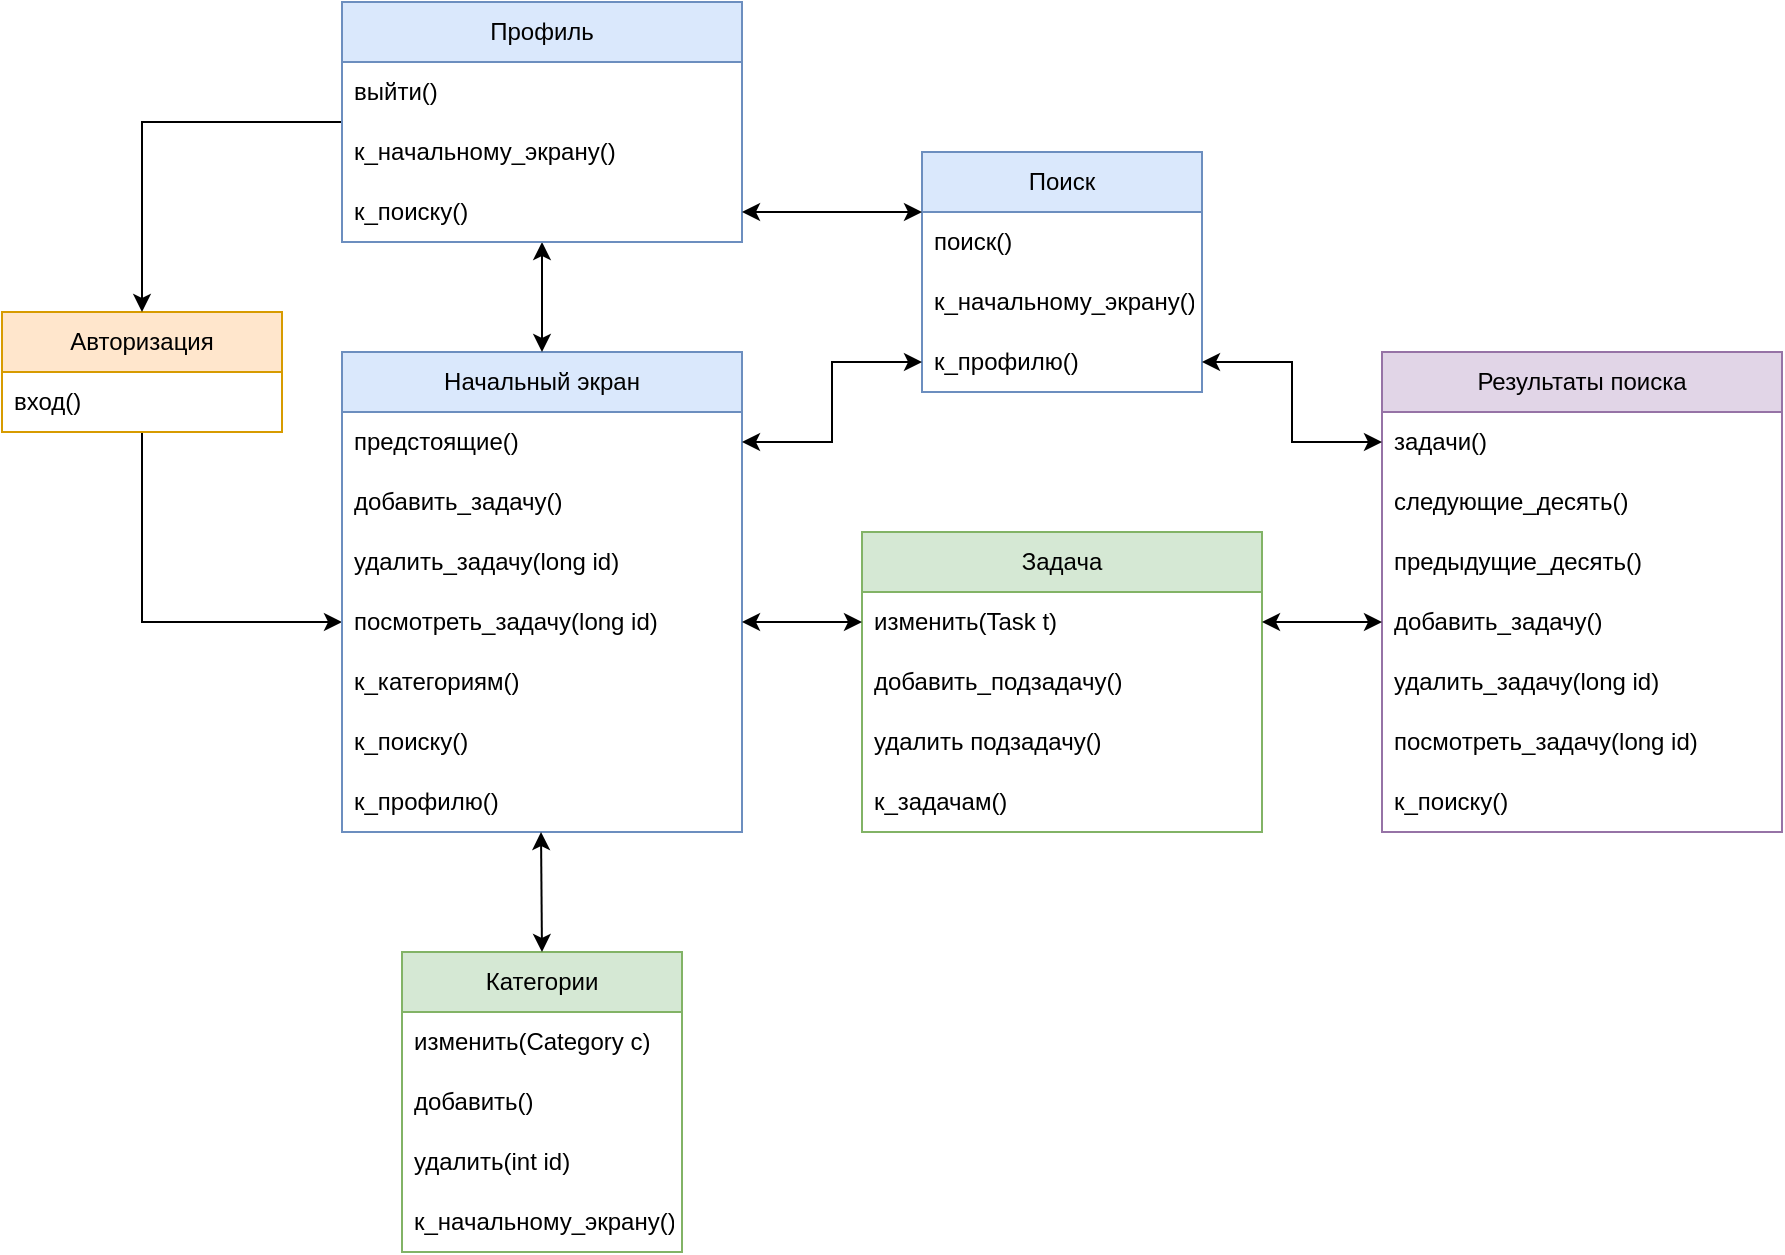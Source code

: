 <mxfile version="26.0.14">
  <diagram name="Страница — 1" id="RbK2EaCYJIcAzCKS40ST">
    <mxGraphModel dx="1050" dy="691" grid="1" gridSize="10" guides="1" tooltips="1" connect="1" arrows="1" fold="1" page="1" pageScale="1" pageWidth="827" pageHeight="1169" math="0" shadow="0">
      <root>
        <mxCell id="0" />
        <mxCell id="1" parent="0" />
        <mxCell id="w0oGPs0FV6ANnLtdmTdL-77" style="edgeStyle=orthogonalEdgeStyle;rounded=0;orthogonalLoop=1;jettySize=auto;html=1;exitX=0.5;exitY=1;exitDx=0;exitDy=0;entryX=0;entryY=0.5;entryDx=0;entryDy=0;" edge="1" parent="1" source="w0oGPs0FV6ANnLtdmTdL-1" target="w0oGPs0FV6ANnLtdmTdL-15">
          <mxGeometry relative="1" as="geometry" />
        </mxCell>
        <mxCell id="w0oGPs0FV6ANnLtdmTdL-1" value="Авторизация" style="swimlane;fontStyle=0;childLayout=stackLayout;horizontal=1;startSize=30;horizontalStack=0;resizeParent=1;resizeParentMax=0;resizeLast=0;collapsible=1;marginBottom=0;whiteSpace=wrap;html=1;fillColor=#ffe6cc;strokeColor=#d79b00;" vertex="1" parent="1">
          <mxGeometry x="60" y="260" width="140" height="60" as="geometry" />
        </mxCell>
        <mxCell id="w0oGPs0FV6ANnLtdmTdL-2" value="вход()" style="text;strokeColor=none;fillColor=none;align=left;verticalAlign=middle;spacingLeft=4;spacingRight=4;overflow=hidden;points=[[0,0.5],[1,0.5]];portConstraint=eastwest;rotatable=0;whiteSpace=wrap;html=1;" vertex="1" parent="w0oGPs0FV6ANnLtdmTdL-1">
          <mxGeometry y="30" width="140" height="30" as="geometry" />
        </mxCell>
        <mxCell id="w0oGPs0FV6ANnLtdmTdL-5" value="Начальный экран" style="swimlane;fontStyle=0;childLayout=stackLayout;horizontal=1;startSize=30;horizontalStack=0;resizeParent=1;resizeParentMax=0;resizeLast=0;collapsible=1;marginBottom=0;whiteSpace=wrap;html=1;fillColor=#dae8fc;strokeColor=#6c8ebf;" vertex="1" parent="1">
          <mxGeometry x="230" y="280" width="200" height="240" as="geometry">
            <mxRectangle x="400" y="160" width="140" height="30" as="alternateBounds" />
          </mxGeometry>
        </mxCell>
        <mxCell id="w0oGPs0FV6ANnLtdmTdL-6" value="предстоящие()" style="text;strokeColor=none;fillColor=none;align=left;verticalAlign=middle;spacingLeft=4;spacingRight=4;overflow=hidden;points=[[0,0.5],[1,0.5]];portConstraint=eastwest;rotatable=0;whiteSpace=wrap;html=1;" vertex="1" parent="w0oGPs0FV6ANnLtdmTdL-5">
          <mxGeometry y="30" width="200" height="30" as="geometry" />
        </mxCell>
        <mxCell id="w0oGPs0FV6ANnLtdmTdL-7" value="добавить_задачу()" style="text;strokeColor=none;fillColor=none;align=left;verticalAlign=middle;spacingLeft=4;spacingRight=4;overflow=hidden;points=[[0,0.5],[1,0.5]];portConstraint=eastwest;rotatable=0;whiteSpace=wrap;html=1;" vertex="1" parent="w0oGPs0FV6ANnLtdmTdL-5">
          <mxGeometry y="60" width="200" height="30" as="geometry" />
        </mxCell>
        <mxCell id="w0oGPs0FV6ANnLtdmTdL-8" value="удалить_задачу(long id)" style="text;strokeColor=none;fillColor=none;align=left;verticalAlign=middle;spacingLeft=4;spacingRight=4;overflow=hidden;points=[[0,0.5],[1,0.5]];portConstraint=eastwest;rotatable=0;whiteSpace=wrap;html=1;" vertex="1" parent="w0oGPs0FV6ANnLtdmTdL-5">
          <mxGeometry y="90" width="200" height="30" as="geometry" />
        </mxCell>
        <mxCell id="w0oGPs0FV6ANnLtdmTdL-15" value="посмотреть_задачу(long id)" style="text;strokeColor=none;fillColor=none;align=left;verticalAlign=middle;spacingLeft=4;spacingRight=4;overflow=hidden;points=[[0,0.5],[1,0.5]];portConstraint=eastwest;rotatable=0;whiteSpace=wrap;html=1;" vertex="1" parent="w0oGPs0FV6ANnLtdmTdL-5">
          <mxGeometry y="120" width="200" height="30" as="geometry" />
        </mxCell>
        <mxCell id="w0oGPs0FV6ANnLtdmTdL-14" value="к_категориям()" style="text;strokeColor=none;fillColor=none;align=left;verticalAlign=middle;spacingLeft=4;spacingRight=4;overflow=hidden;points=[[0,0.5],[1,0.5]];portConstraint=eastwest;rotatable=0;whiteSpace=wrap;html=1;" vertex="1" parent="w0oGPs0FV6ANnLtdmTdL-5">
          <mxGeometry y="150" width="200" height="30" as="geometry" />
        </mxCell>
        <mxCell id="w0oGPs0FV6ANnLtdmTdL-13" value="к_поиску()" style="text;strokeColor=none;fillColor=none;align=left;verticalAlign=middle;spacingLeft=4;spacingRight=4;overflow=hidden;points=[[0,0.5],[1,0.5]];portConstraint=eastwest;rotatable=0;whiteSpace=wrap;html=1;" vertex="1" parent="w0oGPs0FV6ANnLtdmTdL-5">
          <mxGeometry y="180" width="200" height="30" as="geometry" />
        </mxCell>
        <mxCell id="w0oGPs0FV6ANnLtdmTdL-12" value="к_профилю()" style="text;strokeColor=none;fillColor=none;align=left;verticalAlign=middle;spacingLeft=4;spacingRight=4;overflow=hidden;points=[[0,0.5],[1,0.5]];portConstraint=eastwest;rotatable=0;whiteSpace=wrap;html=1;" vertex="1" parent="w0oGPs0FV6ANnLtdmTdL-5">
          <mxGeometry y="210" width="200" height="30" as="geometry" />
        </mxCell>
        <mxCell id="w0oGPs0FV6ANnLtdmTdL-16" value="Результаты поиска" style="swimlane;fontStyle=0;childLayout=stackLayout;horizontal=1;startSize=30;horizontalStack=0;resizeParent=1;resizeParentMax=0;resizeLast=0;collapsible=1;marginBottom=0;whiteSpace=wrap;html=1;fillColor=#e1d5e7;strokeColor=#9673a6;" vertex="1" parent="1">
          <mxGeometry x="750" y="280" width="200" height="240" as="geometry">
            <mxRectangle x="400" y="160" width="140" height="30" as="alternateBounds" />
          </mxGeometry>
        </mxCell>
        <mxCell id="w0oGPs0FV6ANnLtdmTdL-17" value="задачи()" style="text;strokeColor=none;fillColor=none;align=left;verticalAlign=middle;spacingLeft=4;spacingRight=4;overflow=hidden;points=[[0,0.5],[1,0.5]];portConstraint=eastwest;rotatable=0;whiteSpace=wrap;html=1;" vertex="1" parent="w0oGPs0FV6ANnLtdmTdL-16">
          <mxGeometry y="30" width="200" height="30" as="geometry" />
        </mxCell>
        <mxCell id="w0oGPs0FV6ANnLtdmTdL-25" value="следующие_десять()" style="text;strokeColor=none;fillColor=none;align=left;verticalAlign=middle;spacingLeft=4;spacingRight=4;overflow=hidden;points=[[0,0.5],[1,0.5]];portConstraint=eastwest;rotatable=0;whiteSpace=wrap;html=1;" vertex="1" parent="w0oGPs0FV6ANnLtdmTdL-16">
          <mxGeometry y="60" width="200" height="30" as="geometry" />
        </mxCell>
        <mxCell id="w0oGPs0FV6ANnLtdmTdL-24" value="предыдущие_десять()" style="text;strokeColor=none;fillColor=none;align=left;verticalAlign=middle;spacingLeft=4;spacingRight=4;overflow=hidden;points=[[0,0.5],[1,0.5]];portConstraint=eastwest;rotatable=0;whiteSpace=wrap;html=1;" vertex="1" parent="w0oGPs0FV6ANnLtdmTdL-16">
          <mxGeometry y="90" width="200" height="30" as="geometry" />
        </mxCell>
        <mxCell id="w0oGPs0FV6ANnLtdmTdL-18" value="добавить_задачу()" style="text;strokeColor=none;fillColor=none;align=left;verticalAlign=middle;spacingLeft=4;spacingRight=4;overflow=hidden;points=[[0,0.5],[1,0.5]];portConstraint=eastwest;rotatable=0;whiteSpace=wrap;html=1;" vertex="1" parent="w0oGPs0FV6ANnLtdmTdL-16">
          <mxGeometry y="120" width="200" height="30" as="geometry" />
        </mxCell>
        <mxCell id="w0oGPs0FV6ANnLtdmTdL-19" value="удалить_задачу(long id)" style="text;strokeColor=none;fillColor=none;align=left;verticalAlign=middle;spacingLeft=4;spacingRight=4;overflow=hidden;points=[[0,0.5],[1,0.5]];portConstraint=eastwest;rotatable=0;whiteSpace=wrap;html=1;" vertex="1" parent="w0oGPs0FV6ANnLtdmTdL-16">
          <mxGeometry y="150" width="200" height="30" as="geometry" />
        </mxCell>
        <mxCell id="w0oGPs0FV6ANnLtdmTdL-20" value="посмотреть_задачу(long id)" style="text;strokeColor=none;fillColor=none;align=left;verticalAlign=middle;spacingLeft=4;spacingRight=4;overflow=hidden;points=[[0,0.5],[1,0.5]];portConstraint=eastwest;rotatable=0;whiteSpace=wrap;html=1;" vertex="1" parent="w0oGPs0FV6ANnLtdmTdL-16">
          <mxGeometry y="180" width="200" height="30" as="geometry" />
        </mxCell>
        <mxCell id="w0oGPs0FV6ANnLtdmTdL-22" value="к_поиску()" style="text;strokeColor=none;fillColor=none;align=left;verticalAlign=middle;spacingLeft=4;spacingRight=4;overflow=hidden;points=[[0,0.5],[1,0.5]];portConstraint=eastwest;rotatable=0;whiteSpace=wrap;html=1;" vertex="1" parent="w0oGPs0FV6ANnLtdmTdL-16">
          <mxGeometry y="210" width="200" height="30" as="geometry" />
        </mxCell>
        <mxCell id="w0oGPs0FV6ANnLtdmTdL-30" value="Поиск" style="swimlane;fontStyle=0;childLayout=stackLayout;horizontal=1;startSize=30;horizontalStack=0;resizeParent=1;resizeParentMax=0;resizeLast=0;collapsible=1;marginBottom=0;whiteSpace=wrap;html=1;fillColor=#dae8fc;strokeColor=#6c8ebf;" vertex="1" parent="1">
          <mxGeometry x="520" y="180" width="140" height="120" as="geometry">
            <mxRectangle x="400" y="160" width="140" height="30" as="alternateBounds" />
          </mxGeometry>
        </mxCell>
        <mxCell id="w0oGPs0FV6ANnLtdmTdL-31" value="поиск()" style="text;strokeColor=none;fillColor=none;align=left;verticalAlign=middle;spacingLeft=4;spacingRight=4;overflow=hidden;points=[[0,0.5],[1,0.5]];portConstraint=eastwest;rotatable=0;whiteSpace=wrap;html=1;" vertex="1" parent="w0oGPs0FV6ANnLtdmTdL-30">
          <mxGeometry y="30" width="140" height="30" as="geometry" />
        </mxCell>
        <mxCell id="w0oGPs0FV6ANnLtdmTdL-36" value="к_начальному_экрану()" style="text;strokeColor=none;fillColor=none;align=left;verticalAlign=middle;spacingLeft=4;spacingRight=4;overflow=hidden;points=[[0,0.5],[1,0.5]];portConstraint=eastwest;rotatable=0;whiteSpace=wrap;html=1;" vertex="1" parent="w0oGPs0FV6ANnLtdmTdL-30">
          <mxGeometry y="60" width="140" height="30" as="geometry" />
        </mxCell>
        <mxCell id="w0oGPs0FV6ANnLtdmTdL-37" value="к_профилю()" style="text;strokeColor=none;fillColor=none;align=left;verticalAlign=middle;spacingLeft=4;spacingRight=4;overflow=hidden;points=[[0,0.5],[1,0.5]];portConstraint=eastwest;rotatable=0;whiteSpace=wrap;html=1;" vertex="1" parent="w0oGPs0FV6ANnLtdmTdL-30">
          <mxGeometry y="90" width="140" height="30" as="geometry" />
        </mxCell>
        <mxCell id="w0oGPs0FV6ANnLtdmTdL-69" style="edgeStyle=orthogonalEdgeStyle;rounded=0;orthogonalLoop=1;jettySize=auto;html=1;exitX=0.5;exitY=1;exitDx=0;exitDy=0;entryX=0.5;entryY=0;entryDx=0;entryDy=0;startArrow=classic;startFill=1;" edge="1" parent="1" source="w0oGPs0FV6ANnLtdmTdL-38" target="w0oGPs0FV6ANnLtdmTdL-5">
          <mxGeometry relative="1" as="geometry" />
        </mxCell>
        <mxCell id="w0oGPs0FV6ANnLtdmTdL-76" style="edgeStyle=orthogonalEdgeStyle;rounded=0;orthogonalLoop=1;jettySize=auto;html=1;exitX=0;exitY=0.5;exitDx=0;exitDy=0;entryX=0.5;entryY=0;entryDx=0;entryDy=0;" edge="1" parent="1" source="w0oGPs0FV6ANnLtdmTdL-38" target="w0oGPs0FV6ANnLtdmTdL-1">
          <mxGeometry relative="1" as="geometry" />
        </mxCell>
        <mxCell id="w0oGPs0FV6ANnLtdmTdL-38" value="Профиль" style="swimlane;fontStyle=0;childLayout=stackLayout;horizontal=1;startSize=30;horizontalStack=0;resizeParent=1;resizeParentMax=0;resizeLast=0;collapsible=1;marginBottom=0;whiteSpace=wrap;html=1;fillColor=#dae8fc;strokeColor=#6c8ebf;" vertex="1" parent="1">
          <mxGeometry x="230" y="105" width="200" height="120" as="geometry">
            <mxRectangle x="400" y="160" width="140" height="30" as="alternateBounds" />
          </mxGeometry>
        </mxCell>
        <mxCell id="w0oGPs0FV6ANnLtdmTdL-39" value="выйти()" style="text;strokeColor=none;fillColor=none;align=left;verticalAlign=middle;spacingLeft=4;spacingRight=4;overflow=hidden;points=[[0,0.5],[1,0.5]];portConstraint=eastwest;rotatable=0;whiteSpace=wrap;html=1;" vertex="1" parent="w0oGPs0FV6ANnLtdmTdL-38">
          <mxGeometry y="30" width="200" height="30" as="geometry" />
        </mxCell>
        <mxCell id="w0oGPs0FV6ANnLtdmTdL-40" value="к_начальному_экрану()" style="text;strokeColor=none;fillColor=none;align=left;verticalAlign=middle;spacingLeft=4;spacingRight=4;overflow=hidden;points=[[0,0.5],[1,0.5]];portConstraint=eastwest;rotatable=0;whiteSpace=wrap;html=1;" vertex="1" parent="w0oGPs0FV6ANnLtdmTdL-38">
          <mxGeometry y="60" width="200" height="30" as="geometry" />
        </mxCell>
        <mxCell id="w0oGPs0FV6ANnLtdmTdL-41" value="к_поиску()" style="text;strokeColor=none;fillColor=none;align=left;verticalAlign=middle;spacingLeft=4;spacingRight=4;overflow=hidden;points=[[0,0.5],[1,0.5]];portConstraint=eastwest;rotatable=0;whiteSpace=wrap;html=1;" vertex="1" parent="w0oGPs0FV6ANnLtdmTdL-38">
          <mxGeometry y="90" width="200" height="30" as="geometry" />
        </mxCell>
        <mxCell id="w0oGPs0FV6ANnLtdmTdL-43" value="Категории" style="swimlane;fontStyle=0;childLayout=stackLayout;horizontal=1;startSize=30;horizontalStack=0;resizeParent=1;resizeParentMax=0;resizeLast=0;collapsible=1;marginBottom=0;whiteSpace=wrap;html=1;fillColor=#d5e8d4;strokeColor=#82b366;" vertex="1" parent="1">
          <mxGeometry x="260" y="580" width="140" height="150" as="geometry">
            <mxRectangle x="400" y="160" width="140" height="30" as="alternateBounds" />
          </mxGeometry>
        </mxCell>
        <mxCell id="w0oGPs0FV6ANnLtdmTdL-44" value="изменить(Category c)" style="text;strokeColor=none;fillColor=none;align=left;verticalAlign=middle;spacingLeft=4;spacingRight=4;overflow=hidden;points=[[0,0.5],[1,0.5]];portConstraint=eastwest;rotatable=0;whiteSpace=wrap;html=1;" vertex="1" parent="w0oGPs0FV6ANnLtdmTdL-43">
          <mxGeometry y="30" width="140" height="30" as="geometry" />
        </mxCell>
        <mxCell id="w0oGPs0FV6ANnLtdmTdL-48" value="добавить()" style="text;strokeColor=none;fillColor=none;align=left;verticalAlign=middle;spacingLeft=4;spacingRight=4;overflow=hidden;points=[[0,0.5],[1,0.5]];portConstraint=eastwest;rotatable=0;whiteSpace=wrap;html=1;" vertex="1" parent="w0oGPs0FV6ANnLtdmTdL-43">
          <mxGeometry y="60" width="140" height="30" as="geometry" />
        </mxCell>
        <mxCell id="w0oGPs0FV6ANnLtdmTdL-47" value="удалить(int id)" style="text;strokeColor=none;fillColor=none;align=left;verticalAlign=middle;spacingLeft=4;spacingRight=4;overflow=hidden;points=[[0,0.5],[1,0.5]];portConstraint=eastwest;rotatable=0;whiteSpace=wrap;html=1;" vertex="1" parent="w0oGPs0FV6ANnLtdmTdL-43">
          <mxGeometry y="90" width="140" height="30" as="geometry" />
        </mxCell>
        <mxCell id="w0oGPs0FV6ANnLtdmTdL-45" value="к_начальному_экрану()" style="text;strokeColor=none;fillColor=none;align=left;verticalAlign=middle;spacingLeft=4;spacingRight=4;overflow=hidden;points=[[0,0.5],[1,0.5]];portConstraint=eastwest;rotatable=0;whiteSpace=wrap;html=1;" vertex="1" parent="w0oGPs0FV6ANnLtdmTdL-43">
          <mxGeometry y="120" width="140" height="30" as="geometry" />
        </mxCell>
        <mxCell id="w0oGPs0FV6ANnLtdmTdL-49" value="Задача" style="swimlane;fontStyle=0;childLayout=stackLayout;horizontal=1;startSize=30;horizontalStack=0;resizeParent=1;resizeParentMax=0;resizeLast=0;collapsible=1;marginBottom=0;whiteSpace=wrap;html=1;fillColor=#d5e8d4;strokeColor=#82b366;" vertex="1" parent="1">
          <mxGeometry x="490" y="370" width="200" height="150" as="geometry">
            <mxRectangle x="400" y="160" width="140" height="30" as="alternateBounds" />
          </mxGeometry>
        </mxCell>
        <mxCell id="w0oGPs0FV6ANnLtdmTdL-50" value="изменить(Task t)" style="text;strokeColor=none;fillColor=none;align=left;verticalAlign=middle;spacingLeft=4;spacingRight=4;overflow=hidden;points=[[0,0.5],[1,0.5]];portConstraint=eastwest;rotatable=0;whiteSpace=wrap;html=1;" vertex="1" parent="w0oGPs0FV6ANnLtdmTdL-49">
          <mxGeometry y="30" width="200" height="30" as="geometry" />
        </mxCell>
        <mxCell id="w0oGPs0FV6ANnLtdmTdL-51" value="добавить_подзадачу()" style="text;strokeColor=none;fillColor=none;align=left;verticalAlign=middle;spacingLeft=4;spacingRight=4;overflow=hidden;points=[[0,0.5],[1,0.5]];portConstraint=eastwest;rotatable=0;whiteSpace=wrap;html=1;" vertex="1" parent="w0oGPs0FV6ANnLtdmTdL-49">
          <mxGeometry y="60" width="200" height="30" as="geometry" />
        </mxCell>
        <mxCell id="w0oGPs0FV6ANnLtdmTdL-52" value="удалить подзадачу()" style="text;strokeColor=none;fillColor=none;align=left;verticalAlign=middle;spacingLeft=4;spacingRight=4;overflow=hidden;points=[[0,0.5],[1,0.5]];portConstraint=eastwest;rotatable=0;whiteSpace=wrap;html=1;" vertex="1" parent="w0oGPs0FV6ANnLtdmTdL-49">
          <mxGeometry y="90" width="200" height="30" as="geometry" />
        </mxCell>
        <mxCell id="w0oGPs0FV6ANnLtdmTdL-56" value="к_задачам()" style="text;strokeColor=none;fillColor=none;align=left;verticalAlign=middle;spacingLeft=4;spacingRight=4;overflow=hidden;points=[[0,0.5],[1,0.5]];portConstraint=eastwest;rotatable=0;whiteSpace=wrap;html=1;" vertex="1" parent="w0oGPs0FV6ANnLtdmTdL-49">
          <mxGeometry y="120" width="200" height="30" as="geometry" />
        </mxCell>
        <mxCell id="w0oGPs0FV6ANnLtdmTdL-66" style="edgeStyle=orthogonalEdgeStyle;rounded=0;orthogonalLoop=1;jettySize=auto;html=1;exitX=1;exitY=0.5;exitDx=0;exitDy=0;entryX=0;entryY=0.5;entryDx=0;entryDy=0;startArrow=classic;startFill=1;" edge="1" parent="1" source="w0oGPs0FV6ANnLtdmTdL-15" target="w0oGPs0FV6ANnLtdmTdL-50">
          <mxGeometry relative="1" as="geometry" />
        </mxCell>
        <mxCell id="w0oGPs0FV6ANnLtdmTdL-67" style="edgeStyle=orthogonalEdgeStyle;rounded=0;orthogonalLoop=1;jettySize=auto;html=1;exitX=0;exitY=0.5;exitDx=0;exitDy=0;entryX=1;entryY=0.5;entryDx=0;entryDy=0;startArrow=classic;startFill=1;" edge="1" parent="1" source="w0oGPs0FV6ANnLtdmTdL-18" target="w0oGPs0FV6ANnLtdmTdL-50">
          <mxGeometry relative="1" as="geometry" />
        </mxCell>
        <mxCell id="w0oGPs0FV6ANnLtdmTdL-73" style="edgeStyle=orthogonalEdgeStyle;rounded=0;orthogonalLoop=1;jettySize=auto;html=1;exitX=0.5;exitY=1;exitDx=0;exitDy=0;entryX=0.5;entryY=0;entryDx=0;entryDy=0;startArrow=classic;startFill=1;" edge="1" parent="1" target="w0oGPs0FV6ANnLtdmTdL-43">
          <mxGeometry relative="1" as="geometry">
            <mxPoint x="329.5" y="520" as="sourcePoint" />
            <mxPoint x="329.5" y="575" as="targetPoint" />
          </mxGeometry>
        </mxCell>
        <mxCell id="w0oGPs0FV6ANnLtdmTdL-78" style="edgeStyle=orthogonalEdgeStyle;rounded=0;orthogonalLoop=1;jettySize=auto;html=1;exitX=1;exitY=0.5;exitDx=0;exitDy=0;entryX=0;entryY=0.25;entryDx=0;entryDy=0;startArrow=classic;startFill=1;" edge="1" parent="1" source="w0oGPs0FV6ANnLtdmTdL-41" target="w0oGPs0FV6ANnLtdmTdL-30">
          <mxGeometry relative="1" as="geometry" />
        </mxCell>
        <mxCell id="w0oGPs0FV6ANnLtdmTdL-79" style="edgeStyle=orthogonalEdgeStyle;rounded=0;orthogonalLoop=1;jettySize=auto;html=1;exitX=1;exitY=0.5;exitDx=0;exitDy=0;entryX=0;entryY=0.5;entryDx=0;entryDy=0;startArrow=classic;startFill=1;" edge="1" parent="1" source="w0oGPs0FV6ANnLtdmTdL-6" target="w0oGPs0FV6ANnLtdmTdL-37">
          <mxGeometry relative="1" as="geometry" />
        </mxCell>
        <mxCell id="w0oGPs0FV6ANnLtdmTdL-80" style="edgeStyle=orthogonalEdgeStyle;rounded=0;orthogonalLoop=1;jettySize=auto;html=1;exitX=1;exitY=0.5;exitDx=0;exitDy=0;entryX=0;entryY=0.5;entryDx=0;entryDy=0;startArrow=classic;startFill=1;" edge="1" parent="1" source="w0oGPs0FV6ANnLtdmTdL-37" target="w0oGPs0FV6ANnLtdmTdL-17">
          <mxGeometry relative="1" as="geometry" />
        </mxCell>
      </root>
    </mxGraphModel>
  </diagram>
</mxfile>
